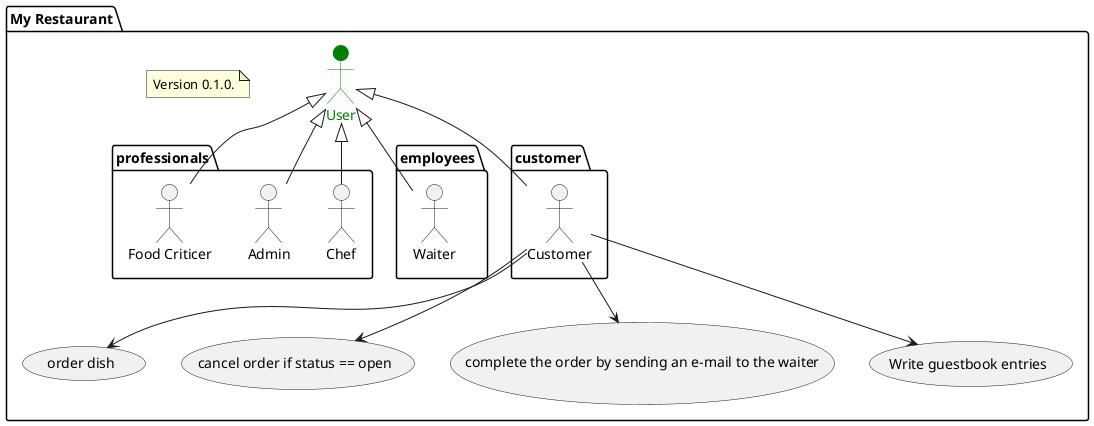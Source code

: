 @startuml
package "My Restaurant" {
    
    actor User as u #green;line:green;text:green;

    package professionals {
        actor Chef as ch
        actor Admin as a
        actor "Food Criticer" as fc
    }
    package employees {
        
        actor Waiter as w
    }
    package customer {
        actor Customer as c  
    }

    note "Version 0.1.0." as n1 

    u <|-- c
    u <|-- w
    u <|-- a
    u <|-- ch
    u <|-- fc

    usecase "order dish" as UC0
    usecase "cancel order if status == open" as UC1
    usecase "complete the order by sending an e-mail to the waiter" as UC2
    usecase "Write guestbook entries" as UC3

    c --> UC0
    c --> UC1
    c --> UC2
    c --> UC3
}


@enduml